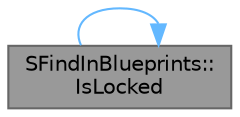 digraph "SFindInBlueprints::IsLocked"
{
 // INTERACTIVE_SVG=YES
 // LATEX_PDF_SIZE
  bgcolor="transparent";
  edge [fontname=Helvetica,fontsize=10,labelfontname=Helvetica,labelfontsize=10];
  node [fontname=Helvetica,fontsize=10,shape=box,height=0.2,width=0.4];
  rankdir="LR";
  Node1 [id="Node000001",label="SFindInBlueprints::\lIsLocked",height=0.2,width=0.4,color="gray40", fillcolor="grey60", style="filled", fontcolor="black",tooltip="Determines if this context does not accept syncing from an external source."];
  Node1 -> Node1 [id="edge1_Node000001_Node000001",color="steelblue1",style="solid",tooltip=" "];
}
